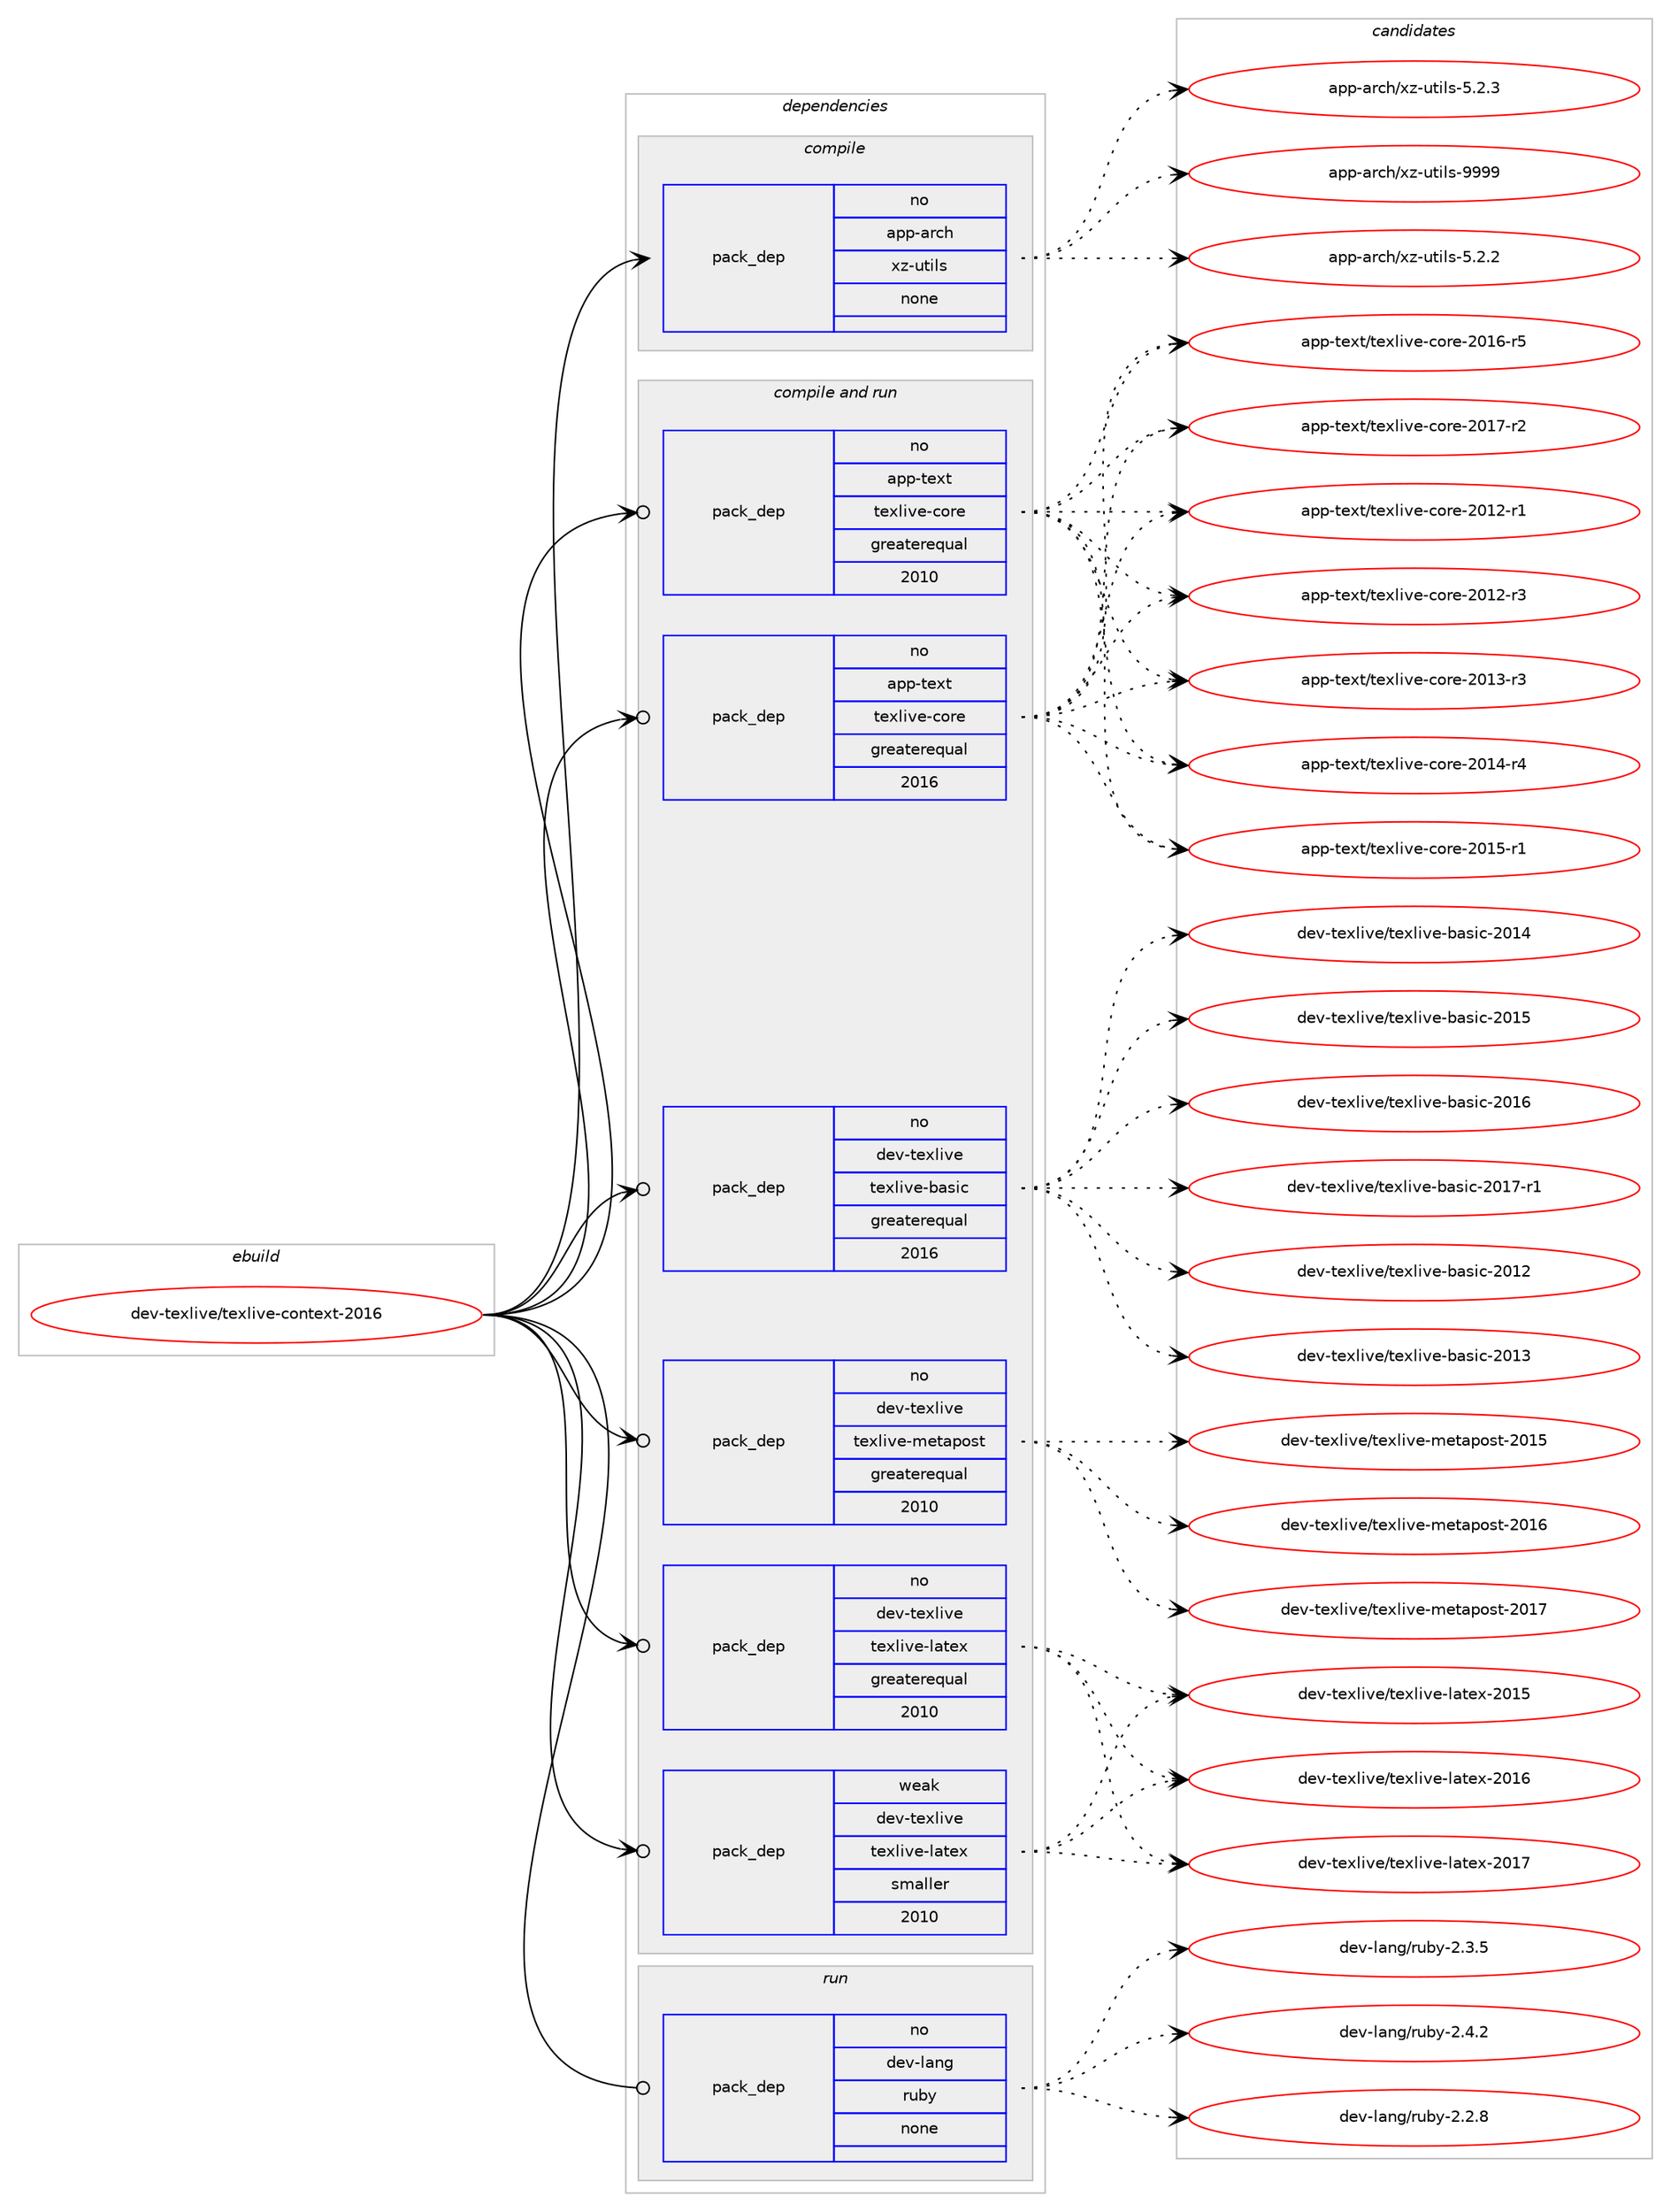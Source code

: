 digraph prolog {

# *************
# Graph options
# *************

newrank=true;
concentrate=true;
compound=true;
graph [rankdir=LR,fontname=Helvetica,fontsize=10,ranksep=1.5];#, ranksep=2.5, nodesep=0.2];
edge  [arrowhead=vee];
node  [fontname=Helvetica,fontsize=10];

# **********
# The ebuild
# **********

subgraph cluster_leftcol {
color=gray;
rank=same;
label=<<i>ebuild</i>>;
id [label="dev-texlive/texlive-context-2016", color=red, width=4, href="../dev-texlive/texlive-context-2016.svg"];
}

# ****************
# The dependencies
# ****************

subgraph cluster_midcol {
color=gray;
label=<<i>dependencies</i>>;
subgraph cluster_compile {
fillcolor="#eeeeee";
style=filled;
label=<<i>compile</i>>;
subgraph pack198989 {
dependency280343 [label=<<TABLE BORDER="0" CELLBORDER="1" CELLSPACING="0" CELLPADDING="4" WIDTH="220"><TR><TD ROWSPAN="6" CELLPADDING="30">pack_dep</TD></TR><TR><TD WIDTH="110">no</TD></TR><TR><TD>app-arch</TD></TR><TR><TD>xz-utils</TD></TR><TR><TD>none</TD></TR><TR><TD></TD></TR></TABLE>>, shape=none, color=blue];
}
id:e -> dependency280343:w [weight=20,style="solid",arrowhead="vee"];
}
subgraph cluster_compileandrun {
fillcolor="#eeeeee";
style=filled;
label=<<i>compile and run</i>>;
subgraph pack198990 {
dependency280344 [label=<<TABLE BORDER="0" CELLBORDER="1" CELLSPACING="0" CELLPADDING="4" WIDTH="220"><TR><TD ROWSPAN="6" CELLPADDING="30">pack_dep</TD></TR><TR><TD WIDTH="110">no</TD></TR><TR><TD>app-text</TD></TR><TR><TD>texlive-core</TD></TR><TR><TD>greaterequal</TD></TR><TR><TD>2010</TD></TR></TABLE>>, shape=none, color=blue];
}
id:e -> dependency280344:w [weight=20,style="solid",arrowhead="odotvee"];
subgraph pack198991 {
dependency280345 [label=<<TABLE BORDER="0" CELLBORDER="1" CELLSPACING="0" CELLPADDING="4" WIDTH="220"><TR><TD ROWSPAN="6" CELLPADDING="30">pack_dep</TD></TR><TR><TD WIDTH="110">no</TD></TR><TR><TD>app-text</TD></TR><TR><TD>texlive-core</TD></TR><TR><TD>greaterequal</TD></TR><TR><TD>2016</TD></TR></TABLE>>, shape=none, color=blue];
}
id:e -> dependency280345:w [weight=20,style="solid",arrowhead="odotvee"];
subgraph pack198992 {
dependency280346 [label=<<TABLE BORDER="0" CELLBORDER="1" CELLSPACING="0" CELLPADDING="4" WIDTH="220"><TR><TD ROWSPAN="6" CELLPADDING="30">pack_dep</TD></TR><TR><TD WIDTH="110">no</TD></TR><TR><TD>dev-texlive</TD></TR><TR><TD>texlive-basic</TD></TR><TR><TD>greaterequal</TD></TR><TR><TD>2016</TD></TR></TABLE>>, shape=none, color=blue];
}
id:e -> dependency280346:w [weight=20,style="solid",arrowhead="odotvee"];
subgraph pack198993 {
dependency280347 [label=<<TABLE BORDER="0" CELLBORDER="1" CELLSPACING="0" CELLPADDING="4" WIDTH="220"><TR><TD ROWSPAN="6" CELLPADDING="30">pack_dep</TD></TR><TR><TD WIDTH="110">no</TD></TR><TR><TD>dev-texlive</TD></TR><TR><TD>texlive-latex</TD></TR><TR><TD>greaterequal</TD></TR><TR><TD>2010</TD></TR></TABLE>>, shape=none, color=blue];
}
id:e -> dependency280347:w [weight=20,style="solid",arrowhead="odotvee"];
subgraph pack198994 {
dependency280348 [label=<<TABLE BORDER="0" CELLBORDER="1" CELLSPACING="0" CELLPADDING="4" WIDTH="220"><TR><TD ROWSPAN="6" CELLPADDING="30">pack_dep</TD></TR><TR><TD WIDTH="110">no</TD></TR><TR><TD>dev-texlive</TD></TR><TR><TD>texlive-metapost</TD></TR><TR><TD>greaterequal</TD></TR><TR><TD>2010</TD></TR></TABLE>>, shape=none, color=blue];
}
id:e -> dependency280348:w [weight=20,style="solid",arrowhead="odotvee"];
subgraph pack198995 {
dependency280349 [label=<<TABLE BORDER="0" CELLBORDER="1" CELLSPACING="0" CELLPADDING="4" WIDTH="220"><TR><TD ROWSPAN="6" CELLPADDING="30">pack_dep</TD></TR><TR><TD WIDTH="110">weak</TD></TR><TR><TD>dev-texlive</TD></TR><TR><TD>texlive-latex</TD></TR><TR><TD>smaller</TD></TR><TR><TD>2010</TD></TR></TABLE>>, shape=none, color=blue];
}
id:e -> dependency280349:w [weight=20,style="solid",arrowhead="odotvee"];
}
subgraph cluster_run {
fillcolor="#eeeeee";
style=filled;
label=<<i>run</i>>;
subgraph pack198996 {
dependency280350 [label=<<TABLE BORDER="0" CELLBORDER="1" CELLSPACING="0" CELLPADDING="4" WIDTH="220"><TR><TD ROWSPAN="6" CELLPADDING="30">pack_dep</TD></TR><TR><TD WIDTH="110">no</TD></TR><TR><TD>dev-lang</TD></TR><TR><TD>ruby</TD></TR><TR><TD>none</TD></TR><TR><TD></TD></TR></TABLE>>, shape=none, color=blue];
}
id:e -> dependency280350:w [weight=20,style="solid",arrowhead="odot"];
}
}

# **************
# The candidates
# **************

subgraph cluster_choices {
rank=same;
color=gray;
label=<<i>candidates</i>>;

subgraph choice198989 {
color=black;
nodesep=1;
choice971121124597114991044712012245117116105108115455346504650 [label="app-arch/xz-utils-5.2.2", color=red, width=4,href="../app-arch/xz-utils-5.2.2.svg"];
choice971121124597114991044712012245117116105108115455346504651 [label="app-arch/xz-utils-5.2.3", color=red, width=4,href="../app-arch/xz-utils-5.2.3.svg"];
choice9711211245971149910447120122451171161051081154557575757 [label="app-arch/xz-utils-9999", color=red, width=4,href="../app-arch/xz-utils-9999.svg"];
dependency280343:e -> choice971121124597114991044712012245117116105108115455346504650:w [style=dotted,weight="100"];
dependency280343:e -> choice971121124597114991044712012245117116105108115455346504651:w [style=dotted,weight="100"];
dependency280343:e -> choice9711211245971149910447120122451171161051081154557575757:w [style=dotted,weight="100"];
}
subgraph choice198990 {
color=black;
nodesep=1;
choice971121124511610112011647116101120108105118101459911111410145504849504511449 [label="app-text/texlive-core-2012-r1", color=red, width=4,href="../app-text/texlive-core-2012-r1.svg"];
choice971121124511610112011647116101120108105118101459911111410145504849504511451 [label="app-text/texlive-core-2012-r3", color=red, width=4,href="../app-text/texlive-core-2012-r3.svg"];
choice971121124511610112011647116101120108105118101459911111410145504849514511451 [label="app-text/texlive-core-2013-r3", color=red, width=4,href="../app-text/texlive-core-2013-r3.svg"];
choice971121124511610112011647116101120108105118101459911111410145504849524511452 [label="app-text/texlive-core-2014-r4", color=red, width=4,href="../app-text/texlive-core-2014-r4.svg"];
choice971121124511610112011647116101120108105118101459911111410145504849534511449 [label="app-text/texlive-core-2015-r1", color=red, width=4,href="../app-text/texlive-core-2015-r1.svg"];
choice971121124511610112011647116101120108105118101459911111410145504849544511453 [label="app-text/texlive-core-2016-r5", color=red, width=4,href="../app-text/texlive-core-2016-r5.svg"];
choice971121124511610112011647116101120108105118101459911111410145504849554511450 [label="app-text/texlive-core-2017-r2", color=red, width=4,href="../app-text/texlive-core-2017-r2.svg"];
dependency280344:e -> choice971121124511610112011647116101120108105118101459911111410145504849504511449:w [style=dotted,weight="100"];
dependency280344:e -> choice971121124511610112011647116101120108105118101459911111410145504849504511451:w [style=dotted,weight="100"];
dependency280344:e -> choice971121124511610112011647116101120108105118101459911111410145504849514511451:w [style=dotted,weight="100"];
dependency280344:e -> choice971121124511610112011647116101120108105118101459911111410145504849524511452:w [style=dotted,weight="100"];
dependency280344:e -> choice971121124511610112011647116101120108105118101459911111410145504849534511449:w [style=dotted,weight="100"];
dependency280344:e -> choice971121124511610112011647116101120108105118101459911111410145504849544511453:w [style=dotted,weight="100"];
dependency280344:e -> choice971121124511610112011647116101120108105118101459911111410145504849554511450:w [style=dotted,weight="100"];
}
subgraph choice198991 {
color=black;
nodesep=1;
choice971121124511610112011647116101120108105118101459911111410145504849504511449 [label="app-text/texlive-core-2012-r1", color=red, width=4,href="../app-text/texlive-core-2012-r1.svg"];
choice971121124511610112011647116101120108105118101459911111410145504849504511451 [label="app-text/texlive-core-2012-r3", color=red, width=4,href="../app-text/texlive-core-2012-r3.svg"];
choice971121124511610112011647116101120108105118101459911111410145504849514511451 [label="app-text/texlive-core-2013-r3", color=red, width=4,href="../app-text/texlive-core-2013-r3.svg"];
choice971121124511610112011647116101120108105118101459911111410145504849524511452 [label="app-text/texlive-core-2014-r4", color=red, width=4,href="../app-text/texlive-core-2014-r4.svg"];
choice971121124511610112011647116101120108105118101459911111410145504849534511449 [label="app-text/texlive-core-2015-r1", color=red, width=4,href="../app-text/texlive-core-2015-r1.svg"];
choice971121124511610112011647116101120108105118101459911111410145504849544511453 [label="app-text/texlive-core-2016-r5", color=red, width=4,href="../app-text/texlive-core-2016-r5.svg"];
choice971121124511610112011647116101120108105118101459911111410145504849554511450 [label="app-text/texlive-core-2017-r2", color=red, width=4,href="../app-text/texlive-core-2017-r2.svg"];
dependency280345:e -> choice971121124511610112011647116101120108105118101459911111410145504849504511449:w [style=dotted,weight="100"];
dependency280345:e -> choice971121124511610112011647116101120108105118101459911111410145504849504511451:w [style=dotted,weight="100"];
dependency280345:e -> choice971121124511610112011647116101120108105118101459911111410145504849514511451:w [style=dotted,weight="100"];
dependency280345:e -> choice971121124511610112011647116101120108105118101459911111410145504849524511452:w [style=dotted,weight="100"];
dependency280345:e -> choice971121124511610112011647116101120108105118101459911111410145504849534511449:w [style=dotted,weight="100"];
dependency280345:e -> choice971121124511610112011647116101120108105118101459911111410145504849544511453:w [style=dotted,weight="100"];
dependency280345:e -> choice971121124511610112011647116101120108105118101459911111410145504849554511450:w [style=dotted,weight="100"];
}
subgraph choice198992 {
color=black;
nodesep=1;
choice1001011184511610112010810511810147116101120108105118101459897115105994550484950 [label="dev-texlive/texlive-basic-2012", color=red, width=4,href="../dev-texlive/texlive-basic-2012.svg"];
choice1001011184511610112010810511810147116101120108105118101459897115105994550484951 [label="dev-texlive/texlive-basic-2013", color=red, width=4,href="../dev-texlive/texlive-basic-2013.svg"];
choice1001011184511610112010810511810147116101120108105118101459897115105994550484952 [label="dev-texlive/texlive-basic-2014", color=red, width=4,href="../dev-texlive/texlive-basic-2014.svg"];
choice1001011184511610112010810511810147116101120108105118101459897115105994550484953 [label="dev-texlive/texlive-basic-2015", color=red, width=4,href="../dev-texlive/texlive-basic-2015.svg"];
choice1001011184511610112010810511810147116101120108105118101459897115105994550484954 [label="dev-texlive/texlive-basic-2016", color=red, width=4,href="../dev-texlive/texlive-basic-2016.svg"];
choice10010111845116101120108105118101471161011201081051181014598971151059945504849554511449 [label="dev-texlive/texlive-basic-2017-r1", color=red, width=4,href="../dev-texlive/texlive-basic-2017-r1.svg"];
dependency280346:e -> choice1001011184511610112010810511810147116101120108105118101459897115105994550484950:w [style=dotted,weight="100"];
dependency280346:e -> choice1001011184511610112010810511810147116101120108105118101459897115105994550484951:w [style=dotted,weight="100"];
dependency280346:e -> choice1001011184511610112010810511810147116101120108105118101459897115105994550484952:w [style=dotted,weight="100"];
dependency280346:e -> choice1001011184511610112010810511810147116101120108105118101459897115105994550484953:w [style=dotted,weight="100"];
dependency280346:e -> choice1001011184511610112010810511810147116101120108105118101459897115105994550484954:w [style=dotted,weight="100"];
dependency280346:e -> choice10010111845116101120108105118101471161011201081051181014598971151059945504849554511449:w [style=dotted,weight="100"];
}
subgraph choice198993 {
color=black;
nodesep=1;
choice100101118451161011201081051181014711610112010810511810145108971161011204550484953 [label="dev-texlive/texlive-latex-2015", color=red, width=4,href="../dev-texlive/texlive-latex-2015.svg"];
choice100101118451161011201081051181014711610112010810511810145108971161011204550484954 [label="dev-texlive/texlive-latex-2016", color=red, width=4,href="../dev-texlive/texlive-latex-2016.svg"];
choice100101118451161011201081051181014711610112010810511810145108971161011204550484955 [label="dev-texlive/texlive-latex-2017", color=red, width=4,href="../dev-texlive/texlive-latex-2017.svg"];
dependency280347:e -> choice100101118451161011201081051181014711610112010810511810145108971161011204550484953:w [style=dotted,weight="100"];
dependency280347:e -> choice100101118451161011201081051181014711610112010810511810145108971161011204550484954:w [style=dotted,weight="100"];
dependency280347:e -> choice100101118451161011201081051181014711610112010810511810145108971161011204550484955:w [style=dotted,weight="100"];
}
subgraph choice198994 {
color=black;
nodesep=1;
choice100101118451161011201081051181014711610112010810511810145109101116971121111151164550484953 [label="dev-texlive/texlive-metapost-2015", color=red, width=4,href="../dev-texlive/texlive-metapost-2015.svg"];
choice100101118451161011201081051181014711610112010810511810145109101116971121111151164550484954 [label="dev-texlive/texlive-metapost-2016", color=red, width=4,href="../dev-texlive/texlive-metapost-2016.svg"];
choice100101118451161011201081051181014711610112010810511810145109101116971121111151164550484955 [label="dev-texlive/texlive-metapost-2017", color=red, width=4,href="../dev-texlive/texlive-metapost-2017.svg"];
dependency280348:e -> choice100101118451161011201081051181014711610112010810511810145109101116971121111151164550484953:w [style=dotted,weight="100"];
dependency280348:e -> choice100101118451161011201081051181014711610112010810511810145109101116971121111151164550484954:w [style=dotted,weight="100"];
dependency280348:e -> choice100101118451161011201081051181014711610112010810511810145109101116971121111151164550484955:w [style=dotted,weight="100"];
}
subgraph choice198995 {
color=black;
nodesep=1;
choice100101118451161011201081051181014711610112010810511810145108971161011204550484953 [label="dev-texlive/texlive-latex-2015", color=red, width=4,href="../dev-texlive/texlive-latex-2015.svg"];
choice100101118451161011201081051181014711610112010810511810145108971161011204550484954 [label="dev-texlive/texlive-latex-2016", color=red, width=4,href="../dev-texlive/texlive-latex-2016.svg"];
choice100101118451161011201081051181014711610112010810511810145108971161011204550484955 [label="dev-texlive/texlive-latex-2017", color=red, width=4,href="../dev-texlive/texlive-latex-2017.svg"];
dependency280349:e -> choice100101118451161011201081051181014711610112010810511810145108971161011204550484953:w [style=dotted,weight="100"];
dependency280349:e -> choice100101118451161011201081051181014711610112010810511810145108971161011204550484954:w [style=dotted,weight="100"];
dependency280349:e -> choice100101118451161011201081051181014711610112010810511810145108971161011204550484955:w [style=dotted,weight="100"];
}
subgraph choice198996 {
color=black;
nodesep=1;
choice10010111845108971101034711411798121455046504656 [label="dev-lang/ruby-2.2.8", color=red, width=4,href="../dev-lang/ruby-2.2.8.svg"];
choice10010111845108971101034711411798121455046514653 [label="dev-lang/ruby-2.3.5", color=red, width=4,href="../dev-lang/ruby-2.3.5.svg"];
choice10010111845108971101034711411798121455046524650 [label="dev-lang/ruby-2.4.2", color=red, width=4,href="../dev-lang/ruby-2.4.2.svg"];
dependency280350:e -> choice10010111845108971101034711411798121455046504656:w [style=dotted,weight="100"];
dependency280350:e -> choice10010111845108971101034711411798121455046514653:w [style=dotted,weight="100"];
dependency280350:e -> choice10010111845108971101034711411798121455046524650:w [style=dotted,weight="100"];
}
}

}
